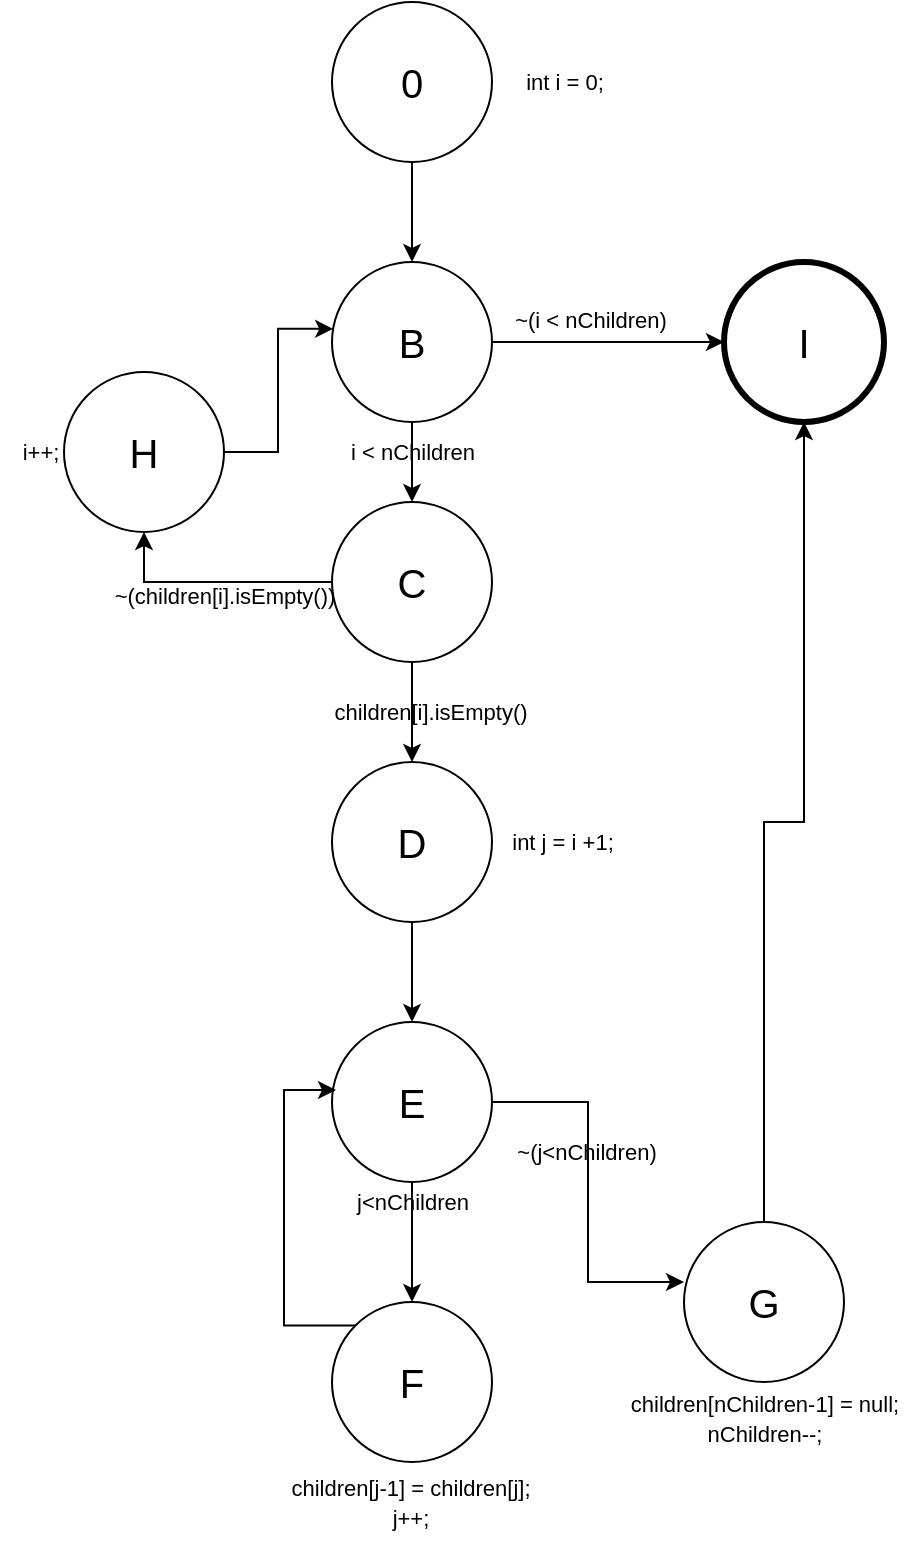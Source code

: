 <mxfile version="24.2.1" type="device">
  <diagram id="0iXjcH4dC--nxdtcw8Pr" name="Página-1">
    <mxGraphModel dx="712" dy="770" grid="1" gridSize="10" guides="1" tooltips="1" connect="1" arrows="1" fold="1" page="1" pageScale="1" pageWidth="827" pageHeight="1169" math="0" shadow="0">
      <root>
        <mxCell id="0" />
        <mxCell id="1" parent="0" />
        <mxCell id="D-s9KgMuGYmoKCSejZKg-2" style="edgeStyle=orthogonalEdgeStyle;rounded=0;orthogonalLoop=1;jettySize=auto;html=1;entryX=0.5;entryY=0;entryDx=0;entryDy=0;" parent="1" source="D-s9KgMuGYmoKCSejZKg-1" target="D-s9KgMuGYmoKCSejZKg-4" edge="1">
          <mxGeometry relative="1" as="geometry">
            <mxPoint x="414" y="190" as="targetPoint" />
          </mxGeometry>
        </mxCell>
        <mxCell id="D-s9KgMuGYmoKCSejZKg-1" value="&lt;font style=&quot;font-size: 20px;&quot;&gt;0&lt;/font&gt;" style="ellipse;whiteSpace=wrap;html=1;aspect=fixed;" parent="1" vertex="1">
          <mxGeometry x="374" y="80" width="80" height="80" as="geometry" />
        </mxCell>
        <mxCell id="D-s9KgMuGYmoKCSejZKg-3" value="&lt;font style=&quot;font-size: 11px;&quot;&gt;int i = 0;&lt;/font&gt;" style="text;html=1;align=center;verticalAlign=middle;resizable=0;points=[];autosize=1;strokeColor=none;fillColor=none;" parent="1" vertex="1">
          <mxGeometry x="460" y="105" width="60" height="30" as="geometry" />
        </mxCell>
        <mxCell id="D-s9KgMuGYmoKCSejZKg-5" style="edgeStyle=orthogonalEdgeStyle;rounded=0;orthogonalLoop=1;jettySize=auto;html=1;entryX=0.5;entryY=0;entryDx=0;entryDy=0;" parent="1" source="D-s9KgMuGYmoKCSejZKg-4" target="D-s9KgMuGYmoKCSejZKg-6" edge="1">
          <mxGeometry relative="1" as="geometry">
            <mxPoint x="414" y="320.0" as="targetPoint" />
          </mxGeometry>
        </mxCell>
        <mxCell id="D-s9KgMuGYmoKCSejZKg-7" style="edgeStyle=orthogonalEdgeStyle;rounded=0;orthogonalLoop=1;jettySize=auto;html=1;entryX=0;entryY=0.5;entryDx=0;entryDy=0;" parent="1" source="D-s9KgMuGYmoKCSejZKg-4" target="D-s9KgMuGYmoKCSejZKg-33" edge="1">
          <mxGeometry relative="1" as="geometry">
            <mxPoint x="560" y="250" as="targetPoint" />
          </mxGeometry>
        </mxCell>
        <mxCell id="D-s9KgMuGYmoKCSejZKg-4" value="&lt;font style=&quot;font-size: 20px;&quot;&gt;B&lt;/font&gt;" style="ellipse;whiteSpace=wrap;html=1;aspect=fixed;" parent="1" vertex="1">
          <mxGeometry x="374" y="210" width="80" height="80" as="geometry" />
        </mxCell>
        <mxCell id="D-s9KgMuGYmoKCSejZKg-12" style="edgeStyle=orthogonalEdgeStyle;rounded=0;orthogonalLoop=1;jettySize=auto;html=1;entryX=0.5;entryY=1;entryDx=0;entryDy=0;" parent="1" source="D-s9KgMuGYmoKCSejZKg-6" target="D-s9KgMuGYmoKCSejZKg-35" edge="1">
          <mxGeometry relative="1" as="geometry">
            <mxPoint x="270" y="370" as="targetPoint" />
          </mxGeometry>
        </mxCell>
        <mxCell id="D-s9KgMuGYmoKCSejZKg-28" style="edgeStyle=orthogonalEdgeStyle;rounded=0;orthogonalLoop=1;jettySize=auto;html=1;entryX=0.5;entryY=0;entryDx=0;entryDy=0;" parent="1" source="D-s9KgMuGYmoKCSejZKg-6" target="D-s9KgMuGYmoKCSejZKg-25" edge="1">
          <mxGeometry relative="1" as="geometry" />
        </mxCell>
        <mxCell id="D-s9KgMuGYmoKCSejZKg-6" value="&lt;font style=&quot;font-size: 20px;&quot;&gt;C&lt;/font&gt;" style="ellipse;whiteSpace=wrap;html=1;aspect=fixed;" parent="1" vertex="1">
          <mxGeometry x="374" y="330" width="80" height="80" as="geometry" />
        </mxCell>
        <mxCell id="D-s9KgMuGYmoKCSejZKg-8" value="&lt;font style=&quot;font-size: 11px;&quot;&gt;i &amp;lt; nChildren&lt;/font&gt;" style="text;html=1;align=center;verticalAlign=middle;resizable=0;points=[];autosize=1;strokeColor=none;fillColor=none;" parent="1" vertex="1">
          <mxGeometry x="374" y="290" width="80" height="30" as="geometry" />
        </mxCell>
        <mxCell id="D-s9KgMuGYmoKCSejZKg-16" style="edgeStyle=orthogonalEdgeStyle;rounded=0;orthogonalLoop=1;jettySize=auto;html=1;entryX=0.5;entryY=0;entryDx=0;entryDy=0;" parent="1" source="D-s9KgMuGYmoKCSejZKg-9" target="D-s9KgMuGYmoKCSejZKg-20" edge="1">
          <mxGeometry relative="1" as="geometry">
            <mxPoint x="414" y="690" as="targetPoint" />
          </mxGeometry>
        </mxCell>
        <mxCell id="D-s9KgMuGYmoKCSejZKg-9" value="&lt;font style=&quot;font-size: 20px;&quot;&gt;E&lt;/font&gt;" style="ellipse;whiteSpace=wrap;html=1;aspect=fixed;" parent="1" vertex="1">
          <mxGeometry x="374" y="590" width="80" height="80" as="geometry" />
        </mxCell>
        <mxCell id="D-s9KgMuGYmoKCSejZKg-13" value="&lt;font style=&quot;font-size: 11px;&quot;&gt;~(i &amp;lt; nChildren)&lt;/font&gt;" style="text;html=1;align=center;verticalAlign=middle;resizable=0;points=[];autosize=1;strokeColor=none;fillColor=none;" parent="1" vertex="1">
          <mxGeometry x="453" y="224" width="100" height="30" as="geometry" />
        </mxCell>
        <mxCell id="D-s9KgMuGYmoKCSejZKg-14" value="&lt;font style=&quot;font-size: 11px;&quot;&gt;~(children[i].isEmpty())&lt;/font&gt;" style="text;html=1;align=center;verticalAlign=middle;resizable=0;points=[];autosize=1;strokeColor=none;fillColor=none;" parent="1" vertex="1">
          <mxGeometry x="255" y="362" width="130" height="30" as="geometry" />
        </mxCell>
        <mxCell id="D-s9KgMuGYmoKCSejZKg-15" value="&lt;font style=&quot;font-size: 11px;&quot;&gt;int j = i +1;&lt;/font&gt;" style="text;html=1;align=center;verticalAlign=middle;resizable=0;points=[];autosize=1;strokeColor=none;fillColor=none;" parent="1" vertex="1">
          <mxGeometry x="454" y="485" width="70" height="30" as="geometry" />
        </mxCell>
        <mxCell id="D-s9KgMuGYmoKCSejZKg-17" value="&lt;font style=&quot;font-size: 11px;&quot;&gt;j&amp;lt;nChildren&lt;/font&gt;" style="text;html=1;align=center;verticalAlign=middle;resizable=0;points=[];autosize=1;strokeColor=none;fillColor=none;" parent="1" vertex="1">
          <mxGeometry x="374" y="665" width="80" height="30" as="geometry" />
        </mxCell>
        <mxCell id="D-s9KgMuGYmoKCSejZKg-19" value="&lt;font style=&quot;font-size: 11px;&quot;&gt;~(j&amp;lt;nChildren)&lt;/font&gt;" style="text;html=1;align=center;verticalAlign=middle;resizable=0;points=[];autosize=1;strokeColor=none;fillColor=none;" parent="1" vertex="1">
          <mxGeometry x="456" y="640" width="90" height="30" as="geometry" />
        </mxCell>
        <mxCell id="D-s9KgMuGYmoKCSejZKg-20" value="&lt;font style=&quot;font-size: 20px;&quot;&gt;F&lt;/font&gt;" style="ellipse;whiteSpace=wrap;html=1;aspect=fixed;" parent="1" vertex="1">
          <mxGeometry x="374" y="730" width="80" height="80" as="geometry" />
        </mxCell>
        <mxCell id="D-s9KgMuGYmoKCSejZKg-21" value="&lt;font style=&quot;font-size: 11px;&quot;&gt;children[j-1] = children[j];&lt;/font&gt;&lt;div&gt;&lt;font style=&quot;font-size: 11px;&quot;&gt;j++;&lt;/font&gt;&lt;/div&gt;" style="text;html=1;align=center;verticalAlign=middle;resizable=0;points=[];autosize=1;strokeColor=none;fillColor=none;" parent="1" vertex="1">
          <mxGeometry x="343" y="810" width="140" height="40" as="geometry" />
        </mxCell>
        <mxCell id="D-s9KgMuGYmoKCSejZKg-22" style="edgeStyle=orthogonalEdgeStyle;rounded=0;orthogonalLoop=1;jettySize=auto;html=1;exitX=0;exitY=0;exitDx=0;exitDy=0;entryX=0.025;entryY=0.425;entryDx=0;entryDy=0;entryPerimeter=0;" parent="1" source="D-s9KgMuGYmoKCSejZKg-20" target="D-s9KgMuGYmoKCSejZKg-9" edge="1">
          <mxGeometry relative="1" as="geometry">
            <Array as="points">
              <mxPoint x="350" y="742" />
              <mxPoint x="350" y="624" />
            </Array>
          </mxGeometry>
        </mxCell>
        <mxCell id="D-s9KgMuGYmoKCSejZKg-34" style="edgeStyle=orthogonalEdgeStyle;rounded=0;orthogonalLoop=1;jettySize=auto;html=1;entryX=0.5;entryY=1;entryDx=0;entryDy=0;" parent="1" source="D-s9KgMuGYmoKCSejZKg-23" target="D-s9KgMuGYmoKCSejZKg-33" edge="1">
          <mxGeometry relative="1" as="geometry" />
        </mxCell>
        <mxCell id="D-s9KgMuGYmoKCSejZKg-23" value="&lt;font style=&quot;font-size: 20px;&quot;&gt;G&lt;/font&gt;" style="ellipse;whiteSpace=wrap;html=1;aspect=fixed;" parent="1" vertex="1">
          <mxGeometry x="550" y="690" width="80" height="80" as="geometry" />
        </mxCell>
        <mxCell id="D-s9KgMuGYmoKCSejZKg-24" value="&lt;span style=&quot;font-size: 11px;&quot;&gt;children[nChildren-1] = null;&lt;/span&gt;&lt;div&gt;&lt;span style=&quot;font-size: 11px;&quot;&gt;nChildren--;&lt;/span&gt;&lt;/div&gt;" style="text;html=1;align=center;verticalAlign=middle;resizable=0;points=[];autosize=1;strokeColor=none;fillColor=none;" parent="1" vertex="1">
          <mxGeometry x="515" y="768" width="150" height="40" as="geometry" />
        </mxCell>
        <mxCell id="D-s9KgMuGYmoKCSejZKg-30" style="edgeStyle=orthogonalEdgeStyle;rounded=0;orthogonalLoop=1;jettySize=auto;html=1;exitX=0.5;exitY=1;exitDx=0;exitDy=0;entryX=0.5;entryY=0;entryDx=0;entryDy=0;" parent="1" source="D-s9KgMuGYmoKCSejZKg-25" target="D-s9KgMuGYmoKCSejZKg-9" edge="1">
          <mxGeometry relative="1" as="geometry" />
        </mxCell>
        <mxCell id="D-s9KgMuGYmoKCSejZKg-25" value="&lt;font style=&quot;font-size: 20px;&quot;&gt;D&lt;/font&gt;" style="ellipse;whiteSpace=wrap;html=1;aspect=fixed;" parent="1" vertex="1">
          <mxGeometry x="374" y="460" width="80" height="80" as="geometry" />
        </mxCell>
        <mxCell id="D-s9KgMuGYmoKCSejZKg-11" value="&lt;font style=&quot;font-size: 11px;&quot;&gt;children[i].isEmpty()&lt;/font&gt;" style="text;html=1;align=center;verticalAlign=middle;resizable=0;points=[];autosize=1;strokeColor=none;fillColor=none;" parent="1" vertex="1">
          <mxGeometry x="363" y="420" width="120" height="30" as="geometry" />
        </mxCell>
        <mxCell id="D-s9KgMuGYmoKCSejZKg-31" style="edgeStyle=orthogonalEdgeStyle;rounded=0;orthogonalLoop=1;jettySize=auto;html=1;entryX=0;entryY=0.375;entryDx=0;entryDy=0;entryPerimeter=0;" parent="1" source="D-s9KgMuGYmoKCSejZKg-9" target="D-s9KgMuGYmoKCSejZKg-23" edge="1">
          <mxGeometry relative="1" as="geometry" />
        </mxCell>
        <mxCell id="D-s9KgMuGYmoKCSejZKg-33" value="&lt;font style=&quot;font-size: 20px;&quot;&gt;I&lt;/font&gt;" style="ellipse;whiteSpace=wrap;html=1;aspect=fixed;strokeWidth=3;" parent="1" vertex="1">
          <mxGeometry x="570" y="210" width="80" height="80" as="geometry" />
        </mxCell>
        <mxCell id="D-s9KgMuGYmoKCSejZKg-35" value="&lt;font style=&quot;font-size: 20px;&quot;&gt;H&lt;/font&gt;" style="ellipse;whiteSpace=wrap;html=1;aspect=fixed;" parent="1" vertex="1">
          <mxGeometry x="240" y="265" width="80" height="80" as="geometry" />
        </mxCell>
        <mxCell id="D-s9KgMuGYmoKCSejZKg-36" value="&lt;font style=&quot;font-size: 11px;&quot;&gt;i++;&lt;/font&gt;" style="text;html=1;align=center;verticalAlign=middle;resizable=0;points=[];autosize=1;strokeColor=none;fillColor=none;" parent="1" vertex="1">
          <mxGeometry x="208" y="290" width="40" height="30" as="geometry" />
        </mxCell>
        <mxCell id="D-s9KgMuGYmoKCSejZKg-38" style="edgeStyle=orthogonalEdgeStyle;rounded=0;orthogonalLoop=1;jettySize=auto;html=1;entryX=0.007;entryY=0.418;entryDx=0;entryDy=0;entryPerimeter=0;" parent="1" source="D-s9KgMuGYmoKCSejZKg-35" target="D-s9KgMuGYmoKCSejZKg-4" edge="1">
          <mxGeometry relative="1" as="geometry" />
        </mxCell>
      </root>
    </mxGraphModel>
  </diagram>
</mxfile>
